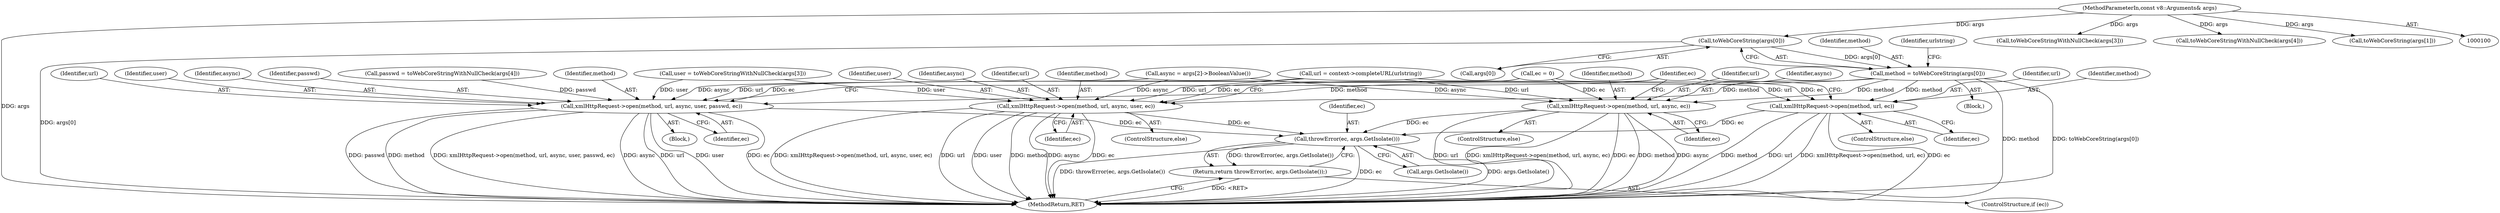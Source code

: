 digraph "0_Chrome_e9372a1bfd3588a80fcf49aa07321f0971dd6091_69@array" {
"1000119" [label="(Call,toWebCoreString(args[0]))"];
"1000101" [label="(MethodParameterIn,const v8::Arguments& args)"];
"1000117" [label="(Call,method = toWebCoreString(args[0]))"];
"1000187" [label="(Call,xmlHttpRequest->open(method, url, async, user, passwd, ec))"];
"1000215" [label="(Call,throwError(ec, args.GetIsolate()))"];
"1000214" [label="(Return,return throwError(ec, args.GetIsolate());)"];
"1000195" [label="(Call,xmlHttpRequest->open(method, url, async, user, ec))"];
"1000202" [label="(Call,xmlHttpRequest->open(method, url, async, ec))"];
"1000208" [label="(Call,xmlHttpRequest->open(method, url, ec))"];
"1000189" [label="(Identifier,url)"];
"1000206" [label="(Identifier,ec)"];
"1000117" [label="(Call,method = toWebCoreString(args[0]))"];
"1000125" [label="(Identifier,urlstring)"];
"1000220" [label="(MethodReturn,RET)"];
"1000102" [label="(Block,)"];
"1000204" [label="(Identifier,url)"];
"1000101" [label="(MethodParameterIn,const v8::Arguments& args)"];
"1000145" [label="(Call,ec = 0)"];
"1000179" [label="(Block,)"];
"1000199" [label="(Identifier,user)"];
"1000197" [label="(Identifier,url)"];
"1000120" [label="(Call,args[0])"];
"1000194" [label="(ControlStructure,else)"];
"1000166" [label="(Call,user = toWebCoreStringWithNullCheck(args[3]))"];
"1000196" [label="(Identifier,method)"];
"1000212" [label="(ControlStructure,if (ec))"];
"1000205" [label="(Identifier,async)"];
"1000119" [label="(Call,toWebCoreString(args[0]))"];
"1000213" [label="(Identifier,ec)"];
"1000118" [label="(Identifier,method)"];
"1000207" [label="(ControlStructure,else)"];
"1000193" [label="(Identifier,ec)"];
"1000191" [label="(Identifier,user)"];
"1000190" [label="(Identifier,async)"];
"1000208" [label="(Call,xmlHttpRequest->open(method, url, ec))"];
"1000168" [label="(Call,toWebCoreStringWithNullCheck(args[3]))"];
"1000187" [label="(Call,xmlHttpRequest->open(method, url, async, user, passwd, ec))"];
"1000211" [label="(Identifier,ec)"];
"1000216" [label="(Identifier,ec)"];
"1000200" [label="(Identifier,ec)"];
"1000198" [label="(Identifier,async)"];
"1000192" [label="(Identifier,passwd)"];
"1000183" [label="(Call,toWebCoreStringWithNullCheck(args[4]))"];
"1000195" [label="(Call,xmlHttpRequest->open(method, url, async, user, ec))"];
"1000217" [label="(Call,args.GetIsolate())"];
"1000210" [label="(Identifier,url)"];
"1000214" [label="(Return,return throwError(ec, args.GetIsolate());)"];
"1000181" [label="(Call,passwd = toWebCoreStringWithNullCheck(args[4]))"];
"1000201" [label="(ControlStructure,else)"];
"1000203" [label="(Identifier,method)"];
"1000209" [label="(Identifier,method)"];
"1000202" [label="(Call,xmlHttpRequest->open(method, url, async, ec))"];
"1000154" [label="(Call,async = args[2]->BooleanValue())"];
"1000126" [label="(Call,toWebCoreString(args[1]))"];
"1000215" [label="(Call,throwError(ec, args.GetIsolate()))"];
"1000140" [label="(Call,url = context->completeURL(urlstring))"];
"1000188" [label="(Identifier,method)"];
"1000119" -> "1000117"  [label="AST: "];
"1000119" -> "1000120"  [label="CFG: "];
"1000120" -> "1000119"  [label="AST: "];
"1000117" -> "1000119"  [label="CFG: "];
"1000119" -> "1000220"  [label="DDG: args[0]"];
"1000119" -> "1000117"  [label="DDG: args[0]"];
"1000101" -> "1000119"  [label="DDG: args"];
"1000101" -> "1000100"  [label="AST: "];
"1000101" -> "1000220"  [label="DDG: args"];
"1000101" -> "1000126"  [label="DDG: args"];
"1000101" -> "1000168"  [label="DDG: args"];
"1000101" -> "1000183"  [label="DDG: args"];
"1000117" -> "1000102"  [label="AST: "];
"1000118" -> "1000117"  [label="AST: "];
"1000125" -> "1000117"  [label="CFG: "];
"1000117" -> "1000220"  [label="DDG: method"];
"1000117" -> "1000220"  [label="DDG: toWebCoreString(args[0])"];
"1000117" -> "1000187"  [label="DDG: method"];
"1000117" -> "1000195"  [label="DDG: method"];
"1000117" -> "1000202"  [label="DDG: method"];
"1000117" -> "1000208"  [label="DDG: method"];
"1000187" -> "1000179"  [label="AST: "];
"1000187" -> "1000193"  [label="CFG: "];
"1000188" -> "1000187"  [label="AST: "];
"1000189" -> "1000187"  [label="AST: "];
"1000190" -> "1000187"  [label="AST: "];
"1000191" -> "1000187"  [label="AST: "];
"1000192" -> "1000187"  [label="AST: "];
"1000193" -> "1000187"  [label="AST: "];
"1000213" -> "1000187"  [label="CFG: "];
"1000187" -> "1000220"  [label="DDG: method"];
"1000187" -> "1000220"  [label="DDG: xmlHttpRequest->open(method, url, async, user, passwd, ec)"];
"1000187" -> "1000220"  [label="DDG: async"];
"1000187" -> "1000220"  [label="DDG: url"];
"1000187" -> "1000220"  [label="DDG: user"];
"1000187" -> "1000220"  [label="DDG: ec"];
"1000187" -> "1000220"  [label="DDG: passwd"];
"1000140" -> "1000187"  [label="DDG: url"];
"1000154" -> "1000187"  [label="DDG: async"];
"1000166" -> "1000187"  [label="DDG: user"];
"1000181" -> "1000187"  [label="DDG: passwd"];
"1000145" -> "1000187"  [label="DDG: ec"];
"1000187" -> "1000215"  [label="DDG: ec"];
"1000215" -> "1000214"  [label="AST: "];
"1000215" -> "1000217"  [label="CFG: "];
"1000216" -> "1000215"  [label="AST: "];
"1000217" -> "1000215"  [label="AST: "];
"1000214" -> "1000215"  [label="CFG: "];
"1000215" -> "1000220"  [label="DDG: ec"];
"1000215" -> "1000220"  [label="DDG: args.GetIsolate()"];
"1000215" -> "1000220"  [label="DDG: throwError(ec, args.GetIsolate())"];
"1000215" -> "1000214"  [label="DDG: throwError(ec, args.GetIsolate())"];
"1000195" -> "1000215"  [label="DDG: ec"];
"1000202" -> "1000215"  [label="DDG: ec"];
"1000208" -> "1000215"  [label="DDG: ec"];
"1000214" -> "1000212"  [label="AST: "];
"1000220" -> "1000214"  [label="CFG: "];
"1000214" -> "1000220"  [label="DDG: <RET>"];
"1000195" -> "1000194"  [label="AST: "];
"1000195" -> "1000200"  [label="CFG: "];
"1000196" -> "1000195"  [label="AST: "];
"1000197" -> "1000195"  [label="AST: "];
"1000198" -> "1000195"  [label="AST: "];
"1000199" -> "1000195"  [label="AST: "];
"1000200" -> "1000195"  [label="AST: "];
"1000213" -> "1000195"  [label="CFG: "];
"1000195" -> "1000220"  [label="DDG: ec"];
"1000195" -> "1000220"  [label="DDG: xmlHttpRequest->open(method, url, async, user, ec)"];
"1000195" -> "1000220"  [label="DDG: url"];
"1000195" -> "1000220"  [label="DDG: user"];
"1000195" -> "1000220"  [label="DDG: method"];
"1000195" -> "1000220"  [label="DDG: async"];
"1000140" -> "1000195"  [label="DDG: url"];
"1000154" -> "1000195"  [label="DDG: async"];
"1000166" -> "1000195"  [label="DDG: user"];
"1000145" -> "1000195"  [label="DDG: ec"];
"1000202" -> "1000201"  [label="AST: "];
"1000202" -> "1000206"  [label="CFG: "];
"1000203" -> "1000202"  [label="AST: "];
"1000204" -> "1000202"  [label="AST: "];
"1000205" -> "1000202"  [label="AST: "];
"1000206" -> "1000202"  [label="AST: "];
"1000213" -> "1000202"  [label="CFG: "];
"1000202" -> "1000220"  [label="DDG: ec"];
"1000202" -> "1000220"  [label="DDG: method"];
"1000202" -> "1000220"  [label="DDG: async"];
"1000202" -> "1000220"  [label="DDG: url"];
"1000202" -> "1000220"  [label="DDG: xmlHttpRequest->open(method, url, async, ec)"];
"1000140" -> "1000202"  [label="DDG: url"];
"1000154" -> "1000202"  [label="DDG: async"];
"1000145" -> "1000202"  [label="DDG: ec"];
"1000208" -> "1000207"  [label="AST: "];
"1000208" -> "1000211"  [label="CFG: "];
"1000209" -> "1000208"  [label="AST: "];
"1000210" -> "1000208"  [label="AST: "];
"1000211" -> "1000208"  [label="AST: "];
"1000213" -> "1000208"  [label="CFG: "];
"1000208" -> "1000220"  [label="DDG: method"];
"1000208" -> "1000220"  [label="DDG: url"];
"1000208" -> "1000220"  [label="DDG: xmlHttpRequest->open(method, url, ec)"];
"1000208" -> "1000220"  [label="DDG: ec"];
"1000140" -> "1000208"  [label="DDG: url"];
"1000145" -> "1000208"  [label="DDG: ec"];
}
